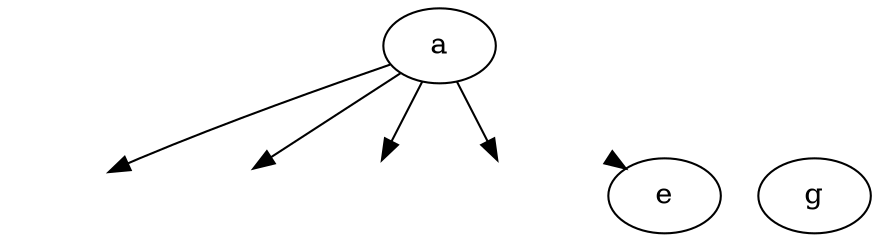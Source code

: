 /* Test invisible edges and nodes */
digraph G {
a -> {
node[style="invis"]
b c d;
}
f [style="invisible"];
a -> e [style="invisible"];
a -> g [style="invis"];
a -> f;
}